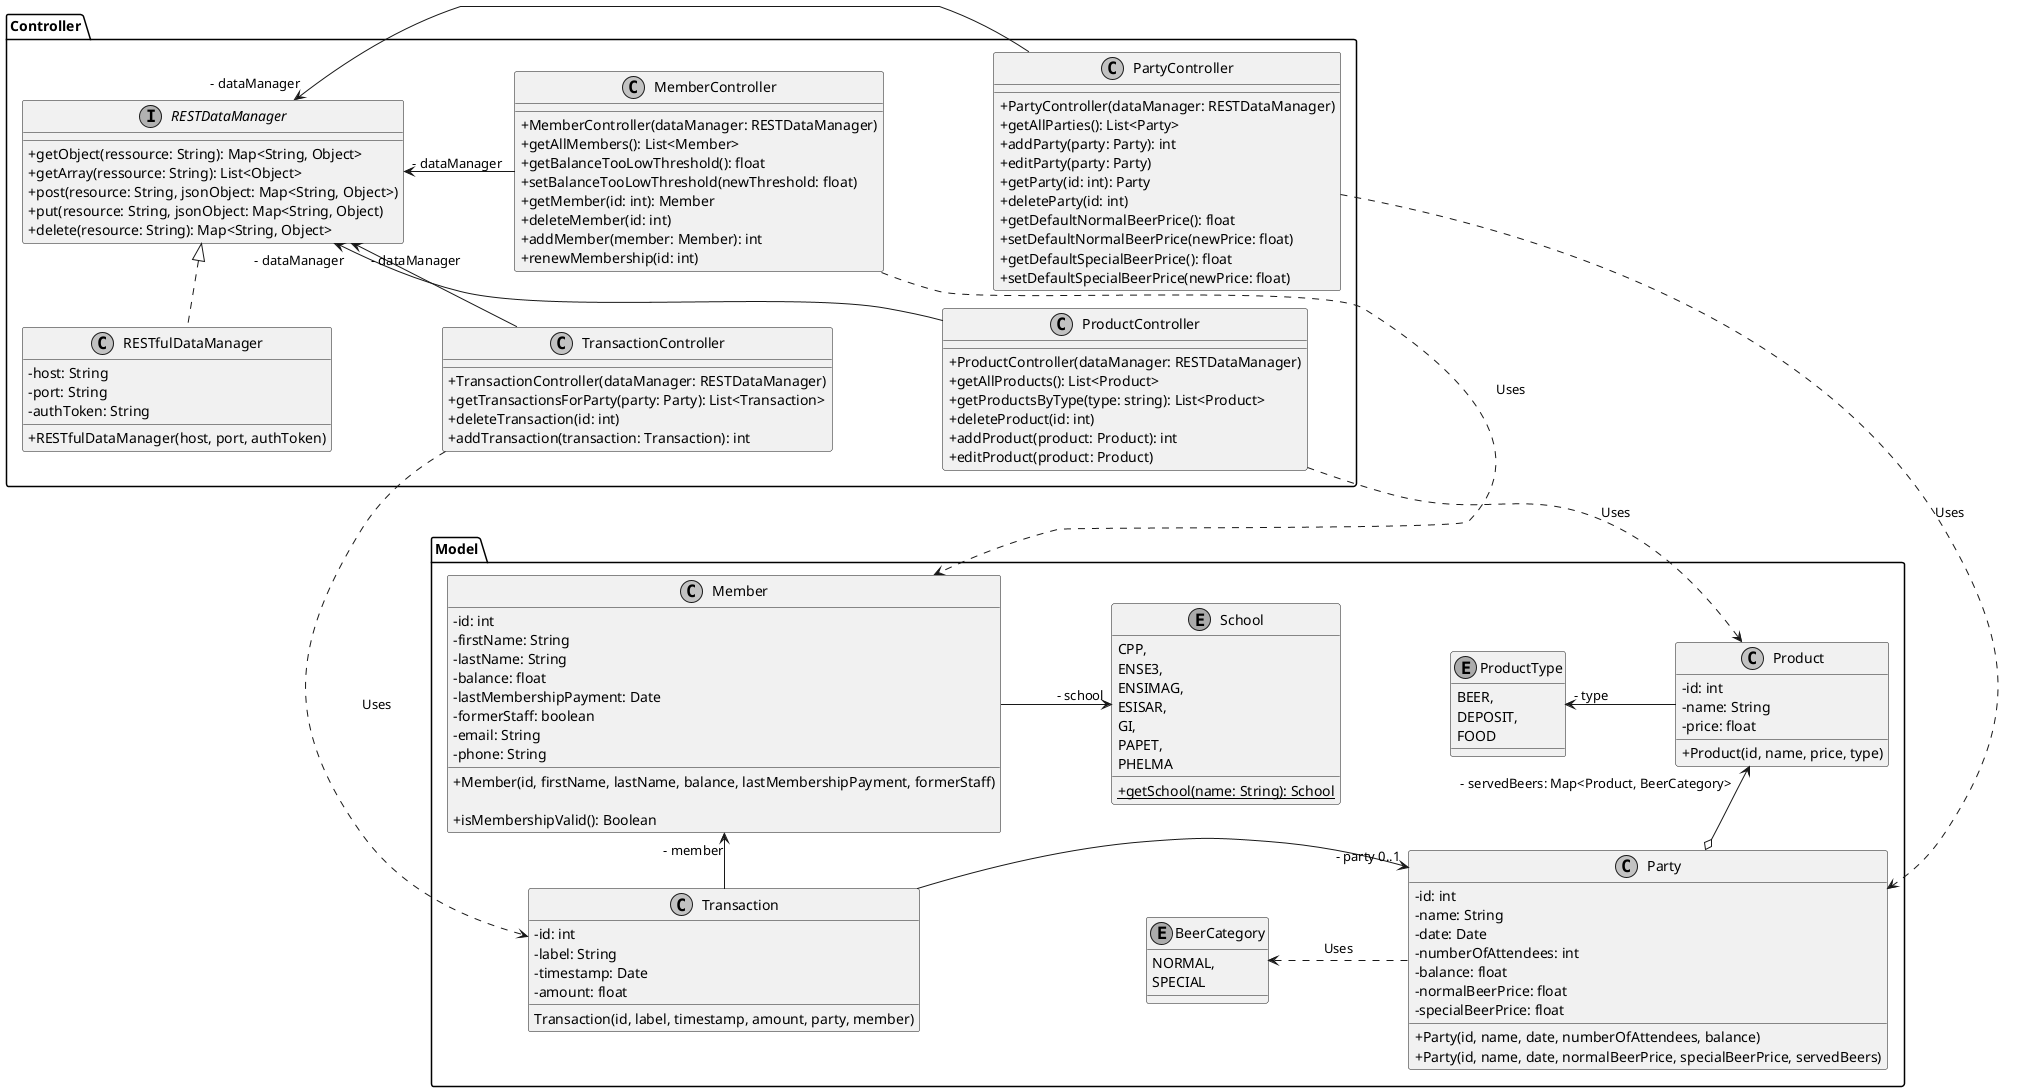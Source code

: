 @startuml
skinparam monochrome true
skinparam classAttributeIconSize 0
skinparam nodesep 110
skinparam ranksep 10

package Model {
	class Party {
		- id: int
		- name: String
		- date: Date
		- numberOfAttendees: int
		- balance: float
		- normalBeerPrice: float
		- specialBeerPrice: float
		+ Party(id, name, date, numberOfAttendees, balance)
		+ Party(id, name, date, normalBeerPrice, specialBeerPrice, servedBeers)
	}

	class Product {
		- id: int
		- name: String
		- price: float
		+ Product(id, name, price, type)
	}

	enum ProductType {
		BEER,
		DEPOSIT,
		FOOD
	}

	ProductType "- type" <- Product

	enum BeerCategory {
		NORMAL,
		SPECIAL
	}

	Product "- servedBeers: Map<Product, BeerCategory>" <--o Party

	BeerCategory <. Party: Uses
	
	class Member {
		- id: int
		- firstName: String
		- lastName: String
		- balance: float
		- lastMembershipPayment: Date
		- formerStaff: boolean
		- email: String
		- phone: String
		+ Member(id, firstName, lastName, balance, lastMembershipPayment, formerStaff)
		
		+ isMembershipValid(): Boolean
	}

	enum School {
		CPP,
		ENSE3,
		ENSIMAG,
		ESISAR,
		GI,
		PAPET,
		PHELMA
		+ {static} getSchool(name: String): School
	}

	Member -> "- school" School

	class Transaction {
		- id: int
		- label: String
		- timestamp: Date
		- amount: float
		Transaction(id, label, timestamp, amount, party, member)
	}

	Party "- party 0..1" <- Transaction
	Member "- member" <-- Transaction
}

package Controller {
	interface RESTDataManager {
		+ getObject(ressource: String): Map<String, Object>
		+ getArray(ressource: String): List<Object>
		+ post(resource: String, jsonObject: Map<String, Object>)
		+ put(resource: String, jsonObject: Map<String, Object)
		+ delete(resource: String): Map<String, Object>
	}

	class RESTfulDataManager {
		- host: String
		- port: String
		- authToken: String
		+ RESTfulDataManager(host, port, authToken)
	}

	RESTDataManager <|.. RESTfulDataManager
		

	class PartyController {
		+ PartyController(dataManager: RESTDataManager)
		+ getAllParties(): List<Party>
		+ addParty(party: Party): int
		+ editParty(party: Party)
		+ getParty(id: int): Party
		+ deleteParty(id: int)
		+ getDefaultNormalBeerPrice(): float
		+ setDefaultNormalBeerPrice(newPrice: float)
		+ getDefaultSpecialBeerPrice(): float
		+ setDefaultSpecialBeerPrice(newPrice: float)
	}

	RESTDataManager "- dataManager" <- PartyController

	class ProductController {
		+ ProductController(dataManager: RESTDataManager)
		+ getAllProducts(): List<Product>
		+ getProductsByType(type: string): List<Product>
		+ deleteProduct(id: int)
		+ addProduct(product: Product): int
		+ editProduct(product: Product)
	}

	RESTDataManager "- dataManager" <-- ProductController

	class MemberController {
		+ MemberController(dataManager: RESTDataManager)
		+ getAllMembers(): List<Member>
		+ getBalanceTooLowThreshold(): float
		+ setBalanceTooLowThreshold(newThreshold: float)
		+ getMember(id: int): Member
		+ deleteMember(id: int)
		+ addMember(member: Member): int
		+ renewMembership(id: int)
	}
	
	MemberController -> "- dataManager" RESTDataManager

	Class TransactionController {
		+ TransactionController(dataManager: RESTDataManager)
		+ getTransactionsForParty(party: Party): List<Transaction>
		+ deleteTransaction(id: int)
		+ addTransaction(transaction: Transaction): int
	}
	
	RESTDataManager "- dataManager" <-- TransactionController

}

PartyController ..> Party: Uses
ProductController ..> Product: Uses
MemberController ..> Member: Uses
TransactionController ..> Transaction: Uses

@enduml
